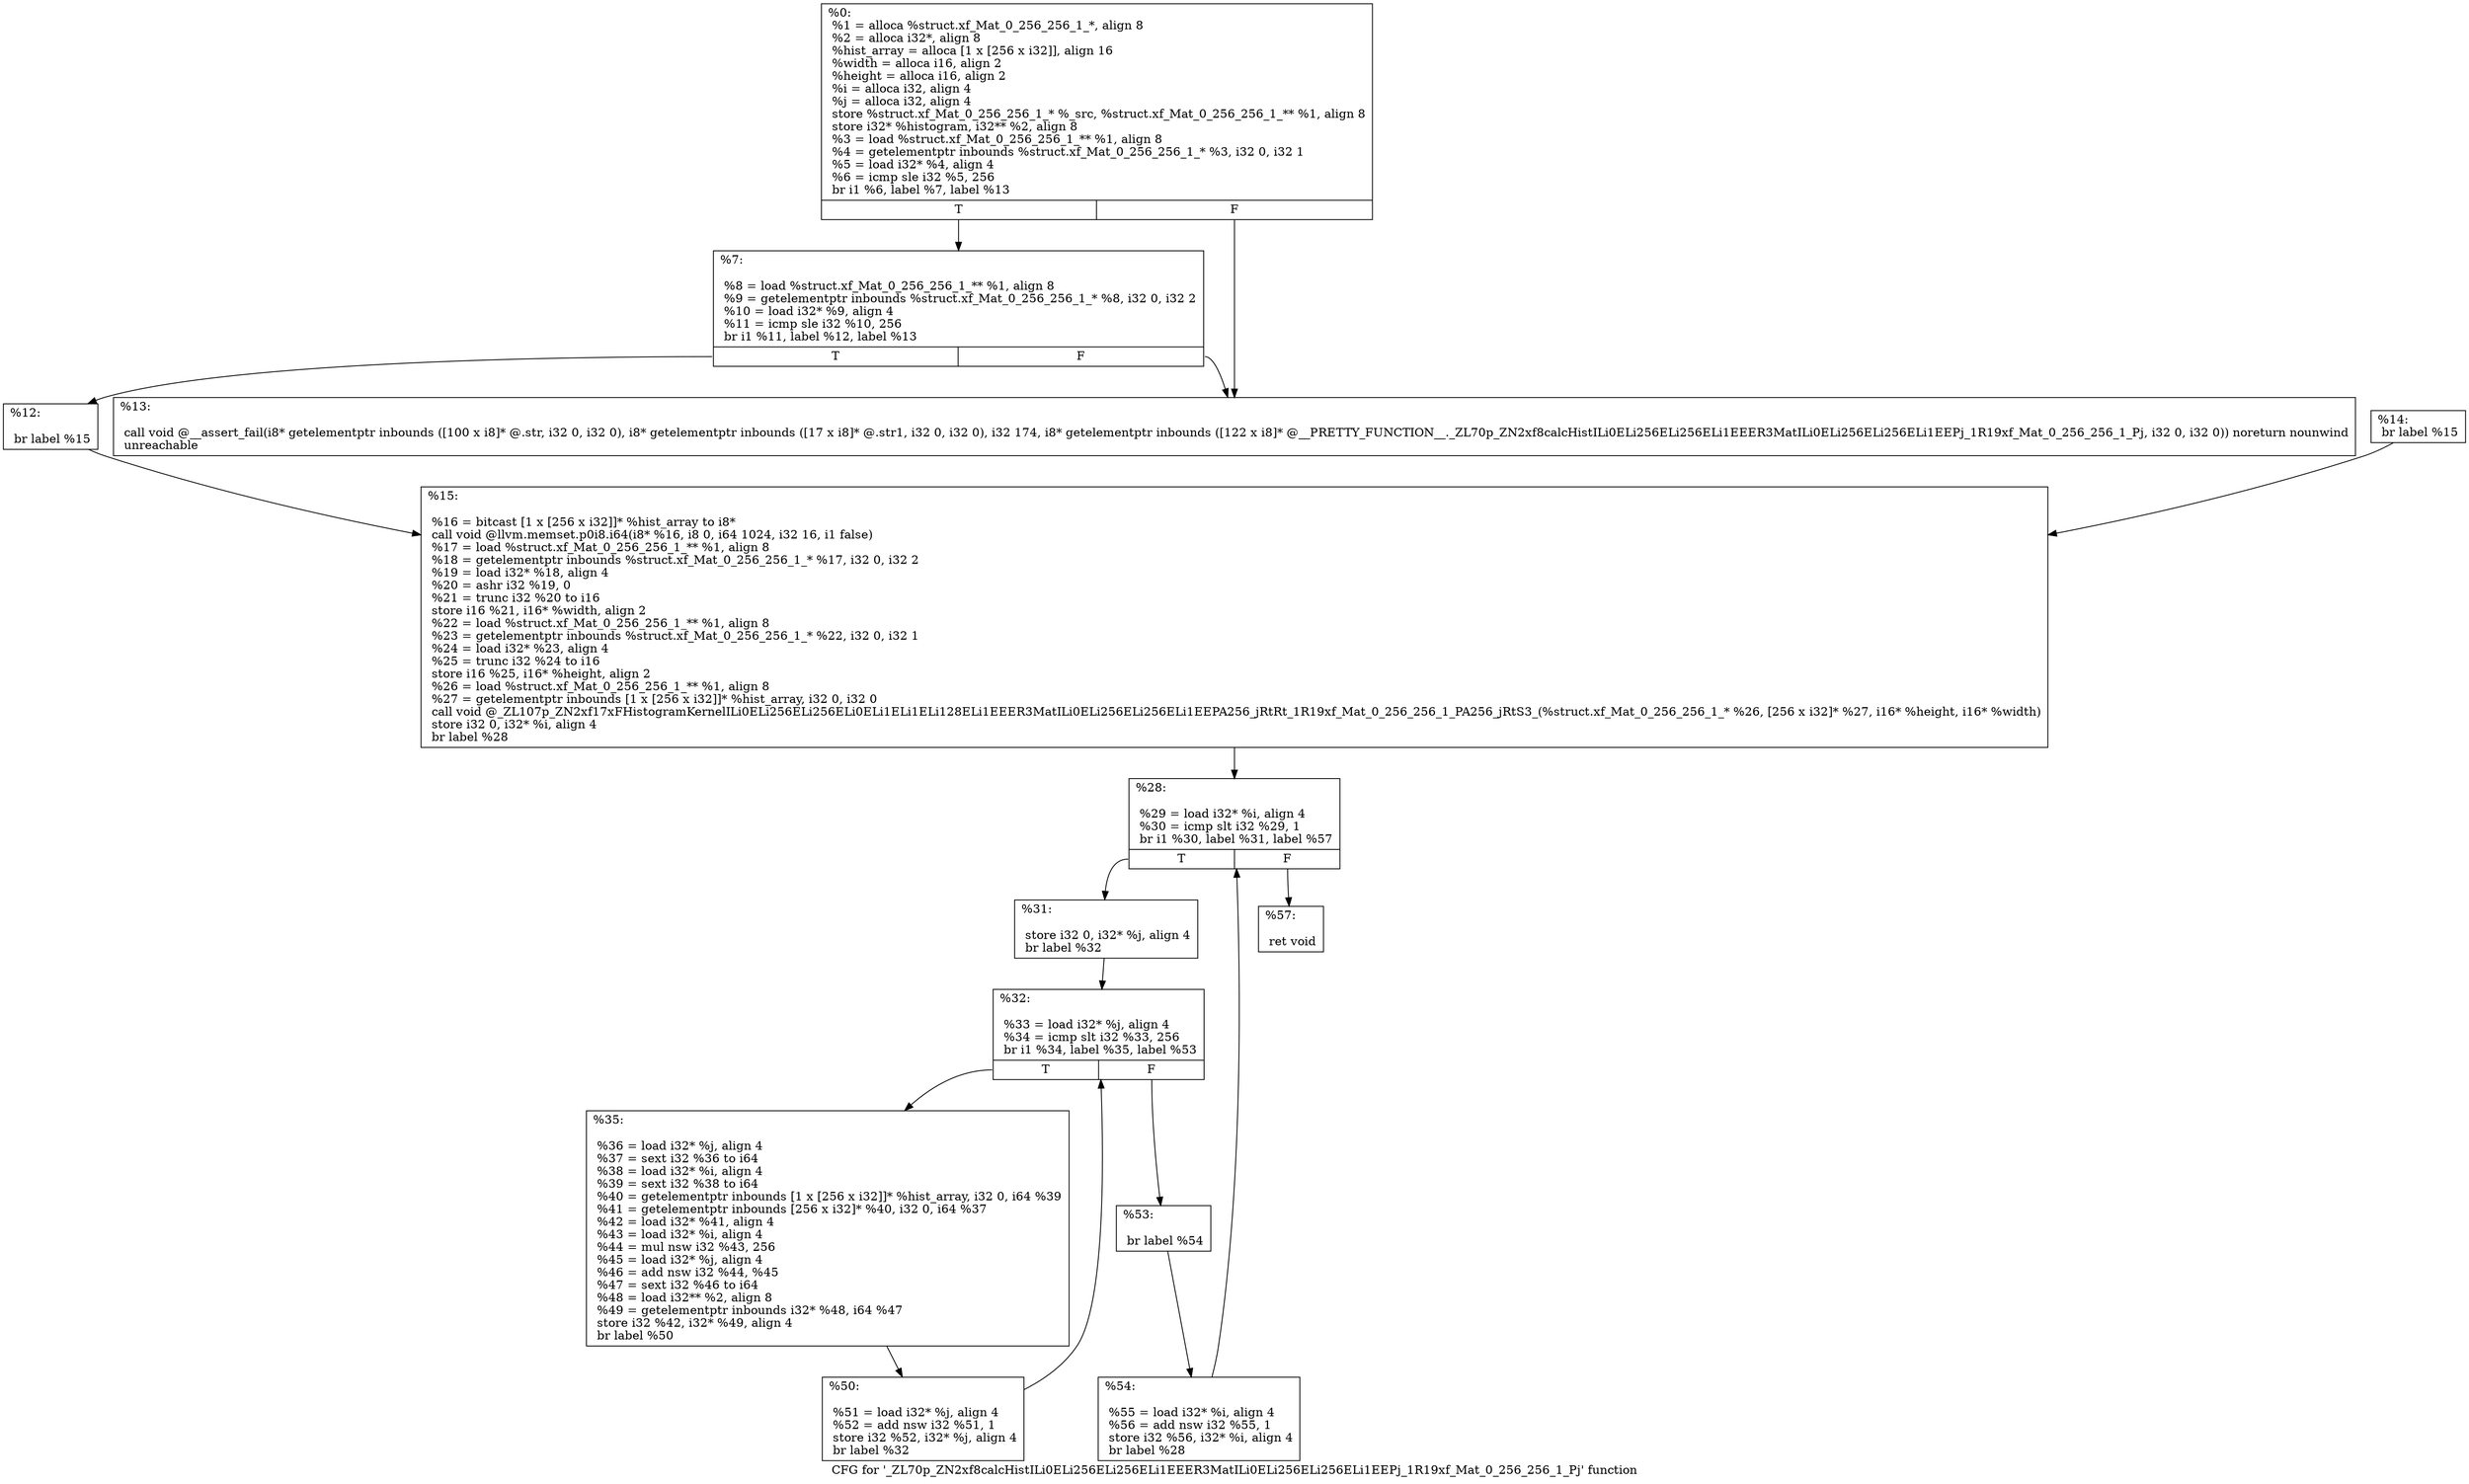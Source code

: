 digraph "CFG for '_ZL70p_ZN2xf8calcHistILi0ELi256ELi256ELi1EEER3MatILi0ELi256ELi256ELi1EEPj_1R19xf_Mat_0_256_256_1_Pj' function" {
	label="CFG for '_ZL70p_ZN2xf8calcHistILi0ELi256ELi256ELi1EEER3MatILi0ELi256ELi256ELi1EEPj_1R19xf_Mat_0_256_256_1_Pj' function";

	Node0x23db110 [shape=record,label="{%0:\l  %1 = alloca %struct.xf_Mat_0_256_256_1_*, align 8\l  %2 = alloca i32*, align 8\l  %hist_array = alloca [1 x [256 x i32]], align 16\l  %width = alloca i16, align 2\l  %height = alloca i16, align 2\l  %i = alloca i32, align 4\l  %j = alloca i32, align 4\l  store %struct.xf_Mat_0_256_256_1_* %_src, %struct.xf_Mat_0_256_256_1_** %1, align 8\l  store i32* %histogram, i32** %2, align 8\l  %3 = load %struct.xf_Mat_0_256_256_1_** %1, align 8\l  %4 = getelementptr inbounds %struct.xf_Mat_0_256_256_1_* %3, i32 0, i32 1\l  %5 = load i32* %4, align 4\l  %6 = icmp sle i32 %5, 256\l  br i1 %6, label %7, label %13\l|{<s0>T|<s1>F}}"];
	Node0x23db110:s0 -> Node0x23db7c0;
	Node0x23db110:s1 -> Node0x23db820;
	Node0x23db7c0 [shape=record,label="{%7:\l\l  %8 = load %struct.xf_Mat_0_256_256_1_** %1, align 8\l  %9 = getelementptr inbounds %struct.xf_Mat_0_256_256_1_* %8, i32 0, i32 2\l  %10 = load i32* %9, align 4\l  %11 = icmp sle i32 %10, 256\l  br i1 %11, label %12, label %13\l|{<s0>T|<s1>F}}"];
	Node0x23db7c0:s0 -> Node0x23dbb90;
	Node0x23db7c0:s1 -> Node0x23db820;
	Node0x23dbb90 [shape=record,label="{%12:\l\l  br label %15\l}"];
	Node0x23dbb90 -> Node0x23dbca0;
	Node0x23db820 [shape=record,label="{%13:\l\l  call void @__assert_fail(i8* getelementptr inbounds ([100 x i8]* @.str, i32 0, i32 0), i8* getelementptr inbounds ([17 x i8]* @.str1, i32 0, i32 0), i32 174, i8* getelementptr inbounds ([122 x i8]* @__PRETTY_FUNCTION__._ZL70p_ZN2xf8calcHistILi0ELi256ELi256ELi1EEER3MatILi0ELi256ELi256ELi1EEPj_1R19xf_Mat_0_256_256_1_Pj, i32 0, i32 0)) noreturn nounwind\l  unreachable\l}"];
	Node0x23dc3d0 [shape=record,label="{%14:                                                  \l  br label %15\l}"];
	Node0x23dc3d0 -> Node0x23dbca0;
	Node0x23dbca0 [shape=record,label="{%15:\l\l  %16 = bitcast [1 x [256 x i32]]* %hist_array to i8*\l  call void @llvm.memset.p0i8.i64(i8* %16, i8 0, i64 1024, i32 16, i1 false)\l  %17 = load %struct.xf_Mat_0_256_256_1_** %1, align 8\l  %18 = getelementptr inbounds %struct.xf_Mat_0_256_256_1_* %17, i32 0, i32 2\l  %19 = load i32* %18, align 4\l  %20 = ashr i32 %19, 0\l  %21 = trunc i32 %20 to i16\l  store i16 %21, i16* %width, align 2\l  %22 = load %struct.xf_Mat_0_256_256_1_** %1, align 8\l  %23 = getelementptr inbounds %struct.xf_Mat_0_256_256_1_* %22, i32 0, i32 1\l  %24 = load i32* %23, align 4\l  %25 = trunc i32 %24 to i16\l  store i16 %25, i16* %height, align 2\l  %26 = load %struct.xf_Mat_0_256_256_1_** %1, align 8\l  %27 = getelementptr inbounds [1 x [256 x i32]]* %hist_array, i32 0, i32 0\l  call void @_ZL107p_ZN2xf17xFHistogramKernelILi0ELi256ELi256ELi0ELi1ELi1ELi128ELi1EEER3MatILi0ELi256ELi256ELi1EEPA256_jRtRt_1R19xf_Mat_0_256_256_1_PA256_jRtS3_(%struct.xf_Mat_0_256_256_1_* %26, [256 x i32]* %27, i16* %height, i16* %width)\l  store i32 0, i32* %i, align 4\l  br label %28\l}"];
	Node0x23dbca0 -> Node0x23dd220;
	Node0x23dd220 [shape=record,label="{%28:\l\l  %29 = load i32* %i, align 4\l  %30 = icmp slt i32 %29, 1\l  br i1 %30, label %31, label %57\l|{<s0>T|<s1>F}}"];
	Node0x23dd220:s0 -> Node0x23dd450;
	Node0x23dd220:s1 -> Node0x23dd4b0;
	Node0x23dd450 [shape=record,label="{%31:\l\l  store i32 0, i32* %j, align 4\l  br label %32\l}"];
	Node0x23dd450 -> Node0x23dd690;
	Node0x23dd690 [shape=record,label="{%32:\l\l  %33 = load i32* %j, align 4\l  %34 = icmp slt i32 %33, 256\l  br i1 %34, label %35, label %53\l|{<s0>T|<s1>F}}"];
	Node0x23dd690:s0 -> Node0x23dd880;
	Node0x23dd690:s1 -> Node0x23dd8e0;
	Node0x23dd880 [shape=record,label="{%35:\l\l  %36 = load i32* %j, align 4\l  %37 = sext i32 %36 to i64\l  %38 = load i32* %i, align 4\l  %39 = sext i32 %38 to i64\l  %40 = getelementptr inbounds [1 x [256 x i32]]* %hist_array, i32 0, i64 %39\l  %41 = getelementptr inbounds [256 x i32]* %40, i32 0, i64 %37\l  %42 = load i32* %41, align 4\l  %43 = load i32* %i, align 4\l  %44 = mul nsw i32 %43, 256\l  %45 = load i32* %j, align 4\l  %46 = add nsw i32 %44, %45\l  %47 = sext i32 %46 to i64\l  %48 = load i32** %2, align 8\l  %49 = getelementptr inbounds i32* %48, i64 %47\l  store i32 %42, i32* %49, align 4\l  br label %50\l}"];
	Node0x23dd880 -> Node0x23de250;
	Node0x23de250 [shape=record,label="{%50:\l\l  %51 = load i32* %j, align 4\l  %52 = add nsw i32 %51, 1\l  store i32 %52, i32* %j, align 4\l  br label %32\l}"];
	Node0x23de250 -> Node0x23dd690;
	Node0x23dd8e0 [shape=record,label="{%53:\l\l  br label %54\l}"];
	Node0x23dd8e0 -> Node0x23de550;
	Node0x23de550 [shape=record,label="{%54:\l\l  %55 = load i32* %i, align 4\l  %56 = add nsw i32 %55, 1\l  store i32 %56, i32* %i, align 4\l  br label %28\l}"];
	Node0x23de550 -> Node0x23dd220;
	Node0x23dd4b0 [shape=record,label="{%57:\l\l  ret void\l}"];
}
